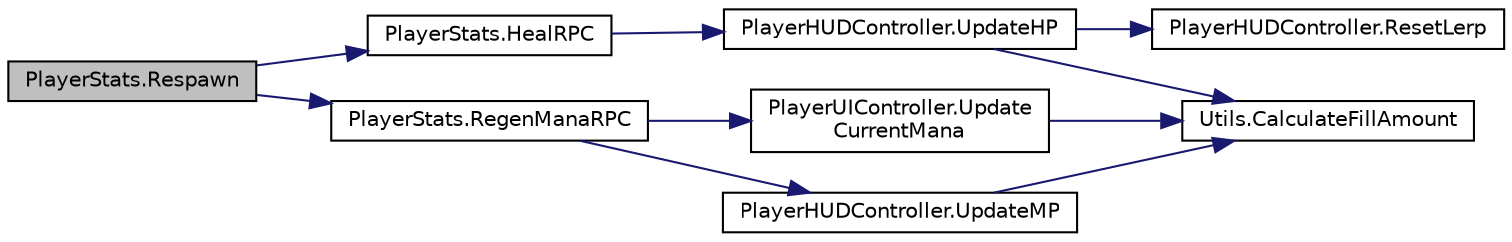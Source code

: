 digraph "PlayerStats.Respawn"
{
 // INTERACTIVE_SVG=YES
 // LATEX_PDF_SIZE
  bgcolor="transparent";
  edge [fontname="Helvetica",fontsize="10",labelfontname="Helvetica",labelfontsize="10"];
  node [fontname="Helvetica",fontsize="10",shape=record];
  rankdir="LR";
  Node1 [label="PlayerStats.Respawn",height=0.2,width=0.4,color="black", fillcolor="grey75", style="filled", fontcolor="black",tooltip="This is triggered when the player respawns."];
  Node1 -> Node2 [color="midnightblue",fontsize="10",style="solid",fontname="Helvetica"];
  Node2 [label="PlayerStats.HealRPC",height=0.2,width=0.4,color="black",URL="$class_player_stats.html#ae2c6a9d91ac8ff99b7f0dc32079f1931",tooltip=" "];
  Node2 -> Node3 [color="midnightblue",fontsize="10",style="solid",fontname="Helvetica"];
  Node3 [label="PlayerHUDController.UpdateHP",height=0.2,width=0.4,color="black",URL="$class_player_h_u_d_controller.html#ab2461120d3cfef6e83b38062b1373e04",tooltip=" "];
  Node3 -> Node4 [color="midnightblue",fontsize="10",style="solid",fontname="Helvetica"];
  Node4 [label="Utils.CalculateFillAmount",height=0.2,width=0.4,color="black",URL="$class_utils.html#a459472171f68c903c975020cc5b02fee",tooltip="Calculates the actual normalized fill amount for the image."];
  Node3 -> Node5 [color="midnightblue",fontsize="10",style="solid",fontname="Helvetica"];
  Node5 [label="PlayerHUDController.ResetLerp",height=0.2,width=0.4,color="black",URL="$class_player_h_u_d_controller.html#ad2c7c75671ae997600550e725a75e136",tooltip=" "];
  Node1 -> Node6 [color="midnightblue",fontsize="10",style="solid",fontname="Helvetica"];
  Node6 [label="PlayerStats.RegenManaRPC",height=0.2,width=0.4,color="black",URL="$class_player_stats.html#a0348bfd846a1fb5122239414e9ec558b",tooltip=" "];
  Node6 -> Node7 [color="midnightblue",fontsize="10",style="solid",fontname="Helvetica"];
  Node7 [label="PlayerUIController.Update\lCurrentMana",height=0.2,width=0.4,color="black",URL="$class_player_u_i_controller.html#ac7bf7455ce00b144f6a1678e524819b2",tooltip="Sets the current MP value to the Image."];
  Node7 -> Node4 [color="midnightblue",fontsize="10",style="solid",fontname="Helvetica"];
  Node6 -> Node8 [color="midnightblue",fontsize="10",style="solid",fontname="Helvetica"];
  Node8 [label="PlayerHUDController.UpdateMP",height=0.2,width=0.4,color="black",URL="$class_player_h_u_d_controller.html#a09d27238c0e659b8f98828367c7622ba",tooltip=" "];
  Node8 -> Node4 [color="midnightblue",fontsize="10",style="solid",fontname="Helvetica"];
}
